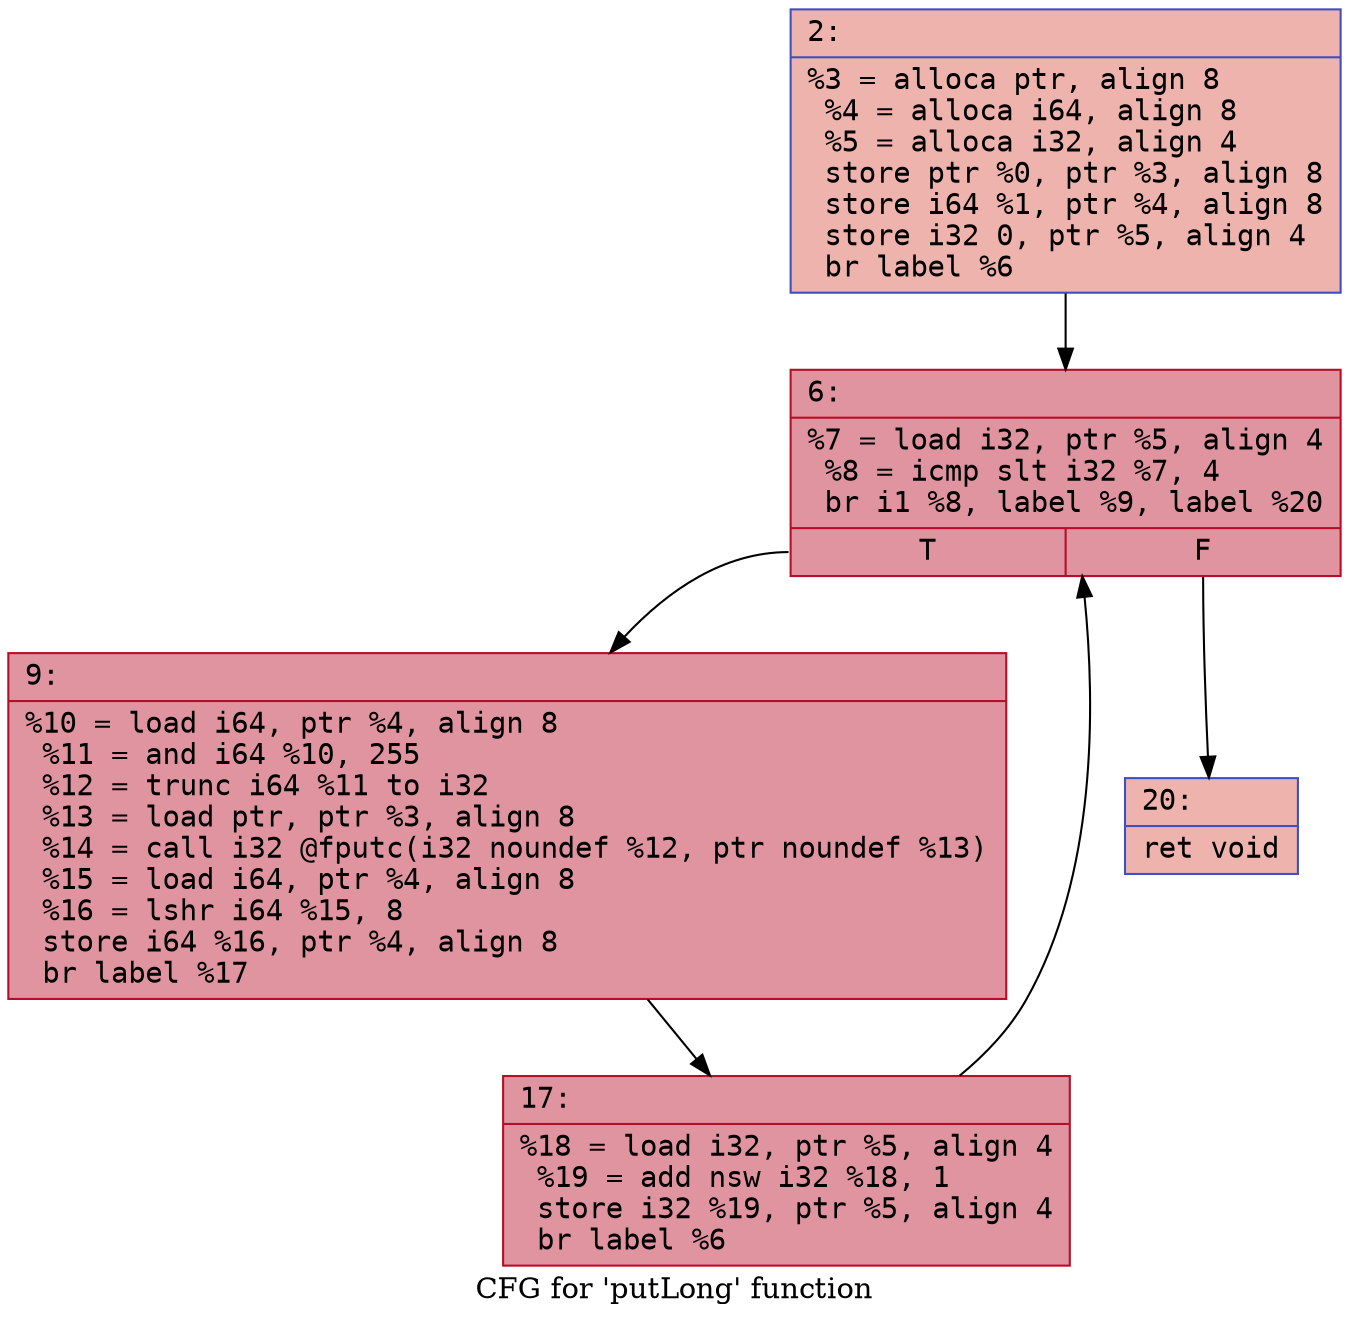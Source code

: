 digraph "CFG for 'putLong' function" {
	label="CFG for 'putLong' function";

	Node0x600001028af0 [shape=record,color="#3d50c3ff", style=filled, fillcolor="#d6524470" fontname="Courier",label="{2:\l|  %3 = alloca ptr, align 8\l  %4 = alloca i64, align 8\l  %5 = alloca i32, align 4\l  store ptr %0, ptr %3, align 8\l  store i64 %1, ptr %4, align 8\l  store i32 0, ptr %5, align 4\l  br label %6\l}"];
	Node0x600001028af0 -> Node0x600001028b40[tooltip="2 -> 6\nProbability 100.00%" ];
	Node0x600001028b40 [shape=record,color="#b70d28ff", style=filled, fillcolor="#b70d2870" fontname="Courier",label="{6:\l|  %7 = load i32, ptr %5, align 4\l  %8 = icmp slt i32 %7, 4\l  br i1 %8, label %9, label %20\l|{<s0>T|<s1>F}}"];
	Node0x600001028b40:s0 -> Node0x600001028b90[tooltip="6 -> 9\nProbability 96.88%" ];
	Node0x600001028b40:s1 -> Node0x600001028c30[tooltip="6 -> 20\nProbability 3.12%" ];
	Node0x600001028b90 [shape=record,color="#b70d28ff", style=filled, fillcolor="#b70d2870" fontname="Courier",label="{9:\l|  %10 = load i64, ptr %4, align 8\l  %11 = and i64 %10, 255\l  %12 = trunc i64 %11 to i32\l  %13 = load ptr, ptr %3, align 8\l  %14 = call i32 @fputc(i32 noundef %12, ptr noundef %13)\l  %15 = load i64, ptr %4, align 8\l  %16 = lshr i64 %15, 8\l  store i64 %16, ptr %4, align 8\l  br label %17\l}"];
	Node0x600001028b90 -> Node0x600001028be0[tooltip="9 -> 17\nProbability 100.00%" ];
	Node0x600001028be0 [shape=record,color="#b70d28ff", style=filled, fillcolor="#b70d2870" fontname="Courier",label="{17:\l|  %18 = load i32, ptr %5, align 4\l  %19 = add nsw i32 %18, 1\l  store i32 %19, ptr %5, align 4\l  br label %6\l}"];
	Node0x600001028be0 -> Node0x600001028b40[tooltip="17 -> 6\nProbability 100.00%" ];
	Node0x600001028c30 [shape=record,color="#3d50c3ff", style=filled, fillcolor="#d6524470" fontname="Courier",label="{20:\l|  ret void\l}"];
}
